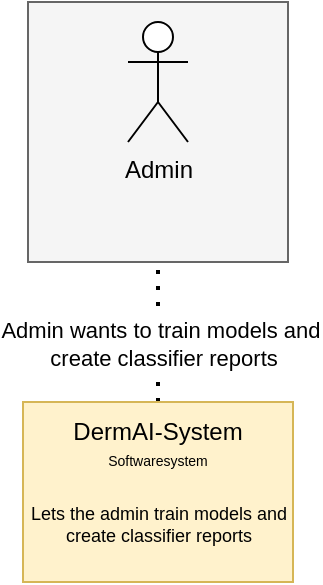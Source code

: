 <mxfile version="20.3.0" type="device"><diagram name="Page-1" id="r2_2YA5K_IkCOgmWWGXc"><mxGraphModel dx="703" dy="444" grid="1" gridSize="10" guides="1" tooltips="1" connect="1" arrows="1" fold="1" page="1" pageScale="1" pageWidth="827" pageHeight="1169" math="0" shadow="0"><root><mxCell id="0"/><mxCell id="1" parent="0"/><mxCell id="kZnphsI6zPI48kDzl5fM-2" value="" style="whiteSpace=wrap;html=1;aspect=fixed;fillColor=#f5f5f5;strokeColor=#666666;fontColor=#333333;" parent="1" vertex="1"><mxGeometry x="195" y="140" width="130" height="130" as="geometry"/></mxCell><mxCell id="kZnphsI6zPI48kDzl5fM-1" value="Admin" style="shape=umlActor;verticalLabelPosition=bottom;verticalAlign=top;html=1;outlineConnect=0;" parent="1" vertex="1"><mxGeometry x="245" y="150" width="30" height="60" as="geometry"/></mxCell><mxCell id="kZnphsI6zPI48kDzl5fM-6" style="edgeStyle=orthogonalEdgeStyle;rounded=0;orthogonalLoop=1;jettySize=auto;html=1;exitX=0.5;exitY=0;exitDx=0;exitDy=0;" parent="1" edge="1"><mxGeometry relative="1" as="geometry"><mxPoint x="260" y="240" as="targetPoint"/><mxPoint x="260" y="240" as="sourcePoint"/></mxGeometry></mxCell><mxCell id="kZnphsI6zPI48kDzl5fM-8" value="" style="endArrow=none;dashed=1;html=1;dashPattern=1 3;strokeWidth=2;rounded=0;" parent="1" edge="1"><mxGeometry width="50" height="50" relative="1" as="geometry"><mxPoint x="260" y="340" as="sourcePoint"/><mxPoint x="260" y="270" as="targetPoint"/></mxGeometry></mxCell><mxCell id="kZnphsI6zPI48kDzl5fM-25" value="Admin wants to train models and&lt;br&gt;&amp;nbsp;create classifier reports" style="edgeLabel;html=1;align=center;verticalAlign=middle;resizable=0;points=[];" parent="kZnphsI6zPI48kDzl5fM-8" vertex="1" connectable="0"><mxGeometry x="-0.16" y="-1" relative="1" as="geometry"><mxPoint as="offset"/></mxGeometry></mxCell><mxCell id="kZnphsI6zPI48kDzl5fM-10" value="&lt;div&gt;&lt;br&gt;&lt;/div&gt;&lt;div&gt;&lt;br&gt;&lt;/div&gt;&lt;div&gt;&lt;br&gt;&lt;/div&gt;Lets the admin train models and create classifier reports" style="rounded=0;whiteSpace=wrap;html=1;fontSize=9;fillColor=#fff2cc;strokeColor=#d6b656;" parent="1" vertex="1"><mxGeometry x="192.5" y="340" width="135" height="90" as="geometry"/></mxCell><mxCell id="kZnphsI6zPI48kDzl5fM-12" value="DermAI-System" style="text;html=1;align=center;verticalAlign=middle;whiteSpace=wrap;rounded=0;" parent="1" vertex="1"><mxGeometry x="200" y="340" width="120" height="30" as="geometry"/></mxCell><mxCell id="kZnphsI6zPI48kDzl5fM-13" value="&lt;font&gt;Softwaresystem&lt;/font&gt;" style="text;html=1;align=center;verticalAlign=middle;whiteSpace=wrap;rounded=0;fontSize=7;" parent="1" vertex="1"><mxGeometry x="215" y="360" width="90" height="20" as="geometry"/></mxCell></root></mxGraphModel></diagram></mxfile>